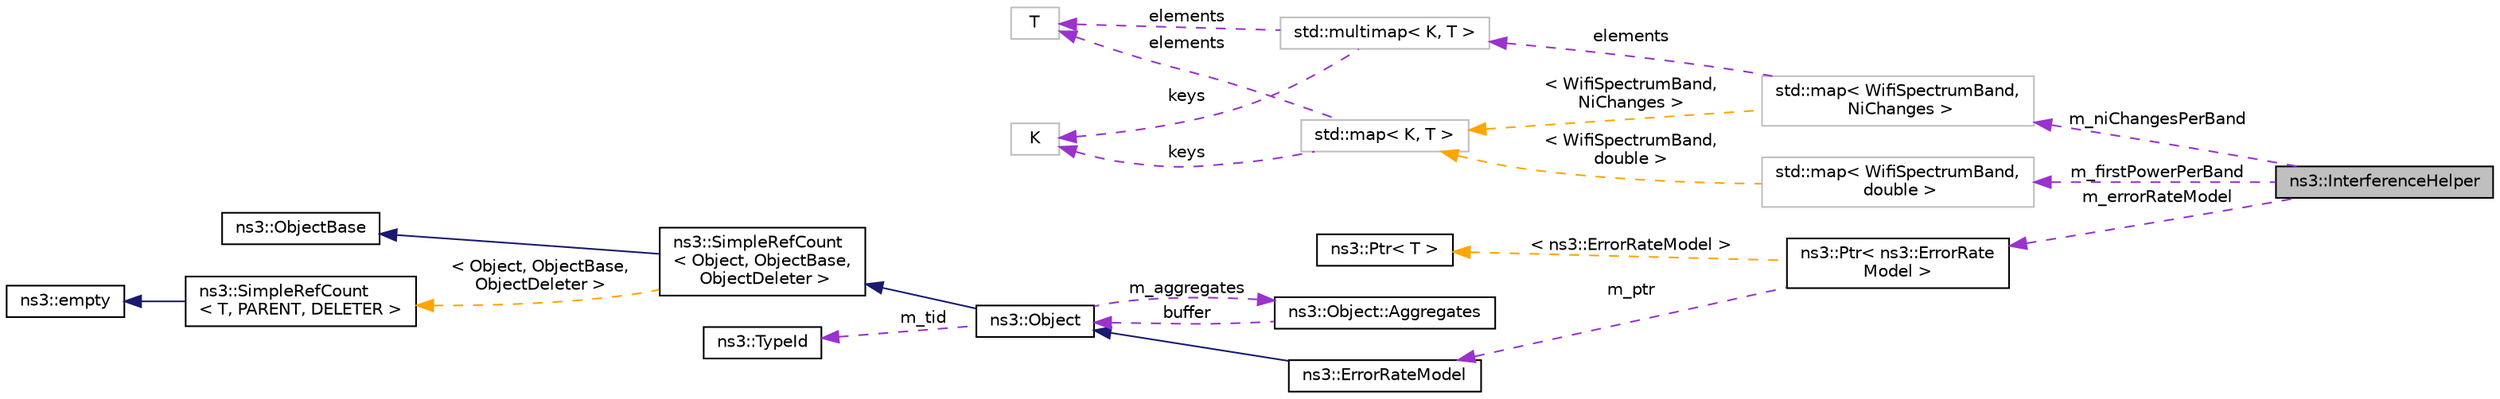 digraph "ns3::InterferenceHelper"
{
 // LATEX_PDF_SIZE
  edge [fontname="Helvetica",fontsize="10",labelfontname="Helvetica",labelfontsize="10"];
  node [fontname="Helvetica",fontsize="10",shape=record];
  rankdir="LR";
  Node1 [label="ns3::InterferenceHelper",height=0.2,width=0.4,color="black", fillcolor="grey75", style="filled", fontcolor="black",tooltip="handles interference calculations"];
  Node2 -> Node1 [dir="back",color="darkorchid3",fontsize="10",style="dashed",label=" m_niChangesPerBand" ,fontname="Helvetica"];
  Node2 [label="std::map\< WifiSpectrumBand,\l NiChanges \>",height=0.2,width=0.4,color="grey75", fillcolor="white", style="filled",tooltip=" "];
  Node3 -> Node2 [dir="back",color="darkorchid3",fontsize="10",style="dashed",label=" elements" ,fontname="Helvetica"];
  Node3 [label="std::multimap\< K, T \>",height=0.2,width=0.4,color="grey75", fillcolor="white", style="filled",tooltip=" "];
  Node4 -> Node3 [dir="back",color="darkorchid3",fontsize="10",style="dashed",label=" keys" ,fontname="Helvetica"];
  Node4 [label="K",height=0.2,width=0.4,color="grey75", fillcolor="white", style="filled",tooltip=" "];
  Node5 -> Node3 [dir="back",color="darkorchid3",fontsize="10",style="dashed",label=" elements" ,fontname="Helvetica"];
  Node5 [label="T",height=0.2,width=0.4,color="grey75", fillcolor="white", style="filled",tooltip=" "];
  Node6 -> Node2 [dir="back",color="orange",fontsize="10",style="dashed",label=" \< WifiSpectrumBand,\l NiChanges \>" ,fontname="Helvetica"];
  Node6 [label="std::map\< K, T \>",height=0.2,width=0.4,color="grey75", fillcolor="white", style="filled",tooltip=" "];
  Node4 -> Node6 [dir="back",color="darkorchid3",fontsize="10",style="dashed",label=" keys" ,fontname="Helvetica"];
  Node5 -> Node6 [dir="back",color="darkorchid3",fontsize="10",style="dashed",label=" elements" ,fontname="Helvetica"];
  Node7 -> Node1 [dir="back",color="darkorchid3",fontsize="10",style="dashed",label=" m_errorRateModel" ,fontname="Helvetica"];
  Node7 [label="ns3::Ptr\< ns3::ErrorRate\lModel \>",height=0.2,width=0.4,color="black", fillcolor="white", style="filled",URL="$classns3_1_1_ptr.html",tooltip=" "];
  Node8 -> Node7 [dir="back",color="darkorchid3",fontsize="10",style="dashed",label=" m_ptr" ,fontname="Helvetica"];
  Node8 [label="ns3::ErrorRateModel",height=0.2,width=0.4,color="black", fillcolor="white", style="filled",URL="$classns3_1_1_error_rate_model.html",tooltip="the interface for Wifi's error models"];
  Node9 -> Node8 [dir="back",color="midnightblue",fontsize="10",style="solid",fontname="Helvetica"];
  Node9 [label="ns3::Object",height=0.2,width=0.4,color="black", fillcolor="white", style="filled",URL="$classns3_1_1_object.html",tooltip="A base class which provides memory management and object aggregation."];
  Node10 -> Node9 [dir="back",color="midnightblue",fontsize="10",style="solid",fontname="Helvetica"];
  Node10 [label="ns3::SimpleRefCount\l\< Object, ObjectBase,\l ObjectDeleter \>",height=0.2,width=0.4,color="black", fillcolor="white", style="filled",URL="$classns3_1_1_simple_ref_count.html",tooltip=" "];
  Node11 -> Node10 [dir="back",color="midnightblue",fontsize="10",style="solid",fontname="Helvetica"];
  Node11 [label="ns3::ObjectBase",height=0.2,width=0.4,color="black", fillcolor="white", style="filled",URL="$classns3_1_1_object_base.html",tooltip="Anchor the ns-3 type and attribute system."];
  Node12 -> Node10 [dir="back",color="orange",fontsize="10",style="dashed",label=" \< Object, ObjectBase,\l ObjectDeleter \>" ,fontname="Helvetica"];
  Node12 [label="ns3::SimpleRefCount\l\< T, PARENT, DELETER \>",height=0.2,width=0.4,color="black", fillcolor="white", style="filled",URL="$classns3_1_1_simple_ref_count.html",tooltip="A template-based reference counting class."];
  Node13 -> Node12 [dir="back",color="midnightblue",fontsize="10",style="solid",fontname="Helvetica"];
  Node13 [label="ns3::empty",height=0.2,width=0.4,color="black", fillcolor="white", style="filled",URL="$classns3_1_1empty.html",tooltip="make Callback use a separate empty type"];
  Node14 -> Node9 [dir="back",color="darkorchid3",fontsize="10",style="dashed",label=" m_tid" ,fontname="Helvetica"];
  Node14 [label="ns3::TypeId",height=0.2,width=0.4,color="black", fillcolor="white", style="filled",URL="$classns3_1_1_type_id.html",tooltip="a unique identifier for an interface."];
  Node15 -> Node9 [dir="back",color="darkorchid3",fontsize="10",style="dashed",label=" m_aggregates" ,fontname="Helvetica"];
  Node15 [label="ns3::Object::Aggregates",height=0.2,width=0.4,color="black", fillcolor="white", style="filled",URL="$structns3_1_1_object_1_1_aggregates.html",tooltip="The list of Objects aggregated to this one."];
  Node9 -> Node15 [dir="back",color="darkorchid3",fontsize="10",style="dashed",label=" buffer" ,fontname="Helvetica"];
  Node16 -> Node7 [dir="back",color="orange",fontsize="10",style="dashed",label=" \< ns3::ErrorRateModel \>" ,fontname="Helvetica"];
  Node16 [label="ns3::Ptr\< T \>",height=0.2,width=0.4,color="black", fillcolor="white", style="filled",URL="$classns3_1_1_ptr.html",tooltip="Smart pointer class similar to boost::intrusive_ptr."];
  Node17 -> Node1 [dir="back",color="darkorchid3",fontsize="10",style="dashed",label=" m_firstPowerPerBand" ,fontname="Helvetica"];
  Node17 [label="std::map\< WifiSpectrumBand,\l double \>",height=0.2,width=0.4,color="grey75", fillcolor="white", style="filled",tooltip=" "];
  Node6 -> Node17 [dir="back",color="orange",fontsize="10",style="dashed",label=" \< WifiSpectrumBand,\l double \>" ,fontname="Helvetica"];
}
